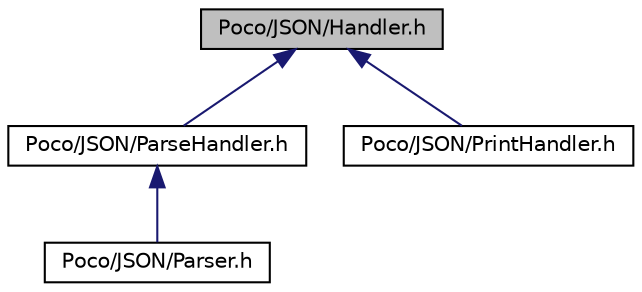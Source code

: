digraph "Poco/JSON/Handler.h"
{
 // LATEX_PDF_SIZE
  edge [fontname="Helvetica",fontsize="10",labelfontname="Helvetica",labelfontsize="10"];
  node [fontname="Helvetica",fontsize="10",shape=record];
  Node1 [label="Poco/JSON/Handler.h",height=0.2,width=0.4,color="black", fillcolor="grey75", style="filled", fontcolor="black",tooltip=" "];
  Node1 -> Node2 [dir="back",color="midnightblue",fontsize="10",style="solid",fontname="Helvetica"];
  Node2 [label="Poco/JSON/ParseHandler.h",height=0.2,width=0.4,color="black", fillcolor="white", style="filled",URL="$ParseHandler_8h.html",tooltip=" "];
  Node2 -> Node3 [dir="back",color="midnightblue",fontsize="10",style="solid",fontname="Helvetica"];
  Node3 [label="Poco/JSON/Parser.h",height=0.2,width=0.4,color="black", fillcolor="white", style="filled",URL="$JSON_2Parser_8h.html",tooltip=" "];
  Node1 -> Node4 [dir="back",color="midnightblue",fontsize="10",style="solid",fontname="Helvetica"];
  Node4 [label="Poco/JSON/PrintHandler.h",height=0.2,width=0.4,color="black", fillcolor="white", style="filled",URL="$PrintHandler_8h.html",tooltip=" "];
}
